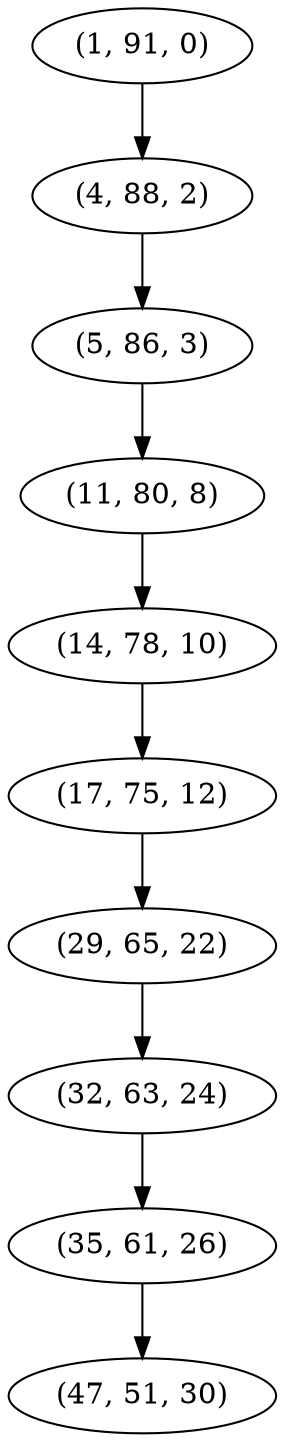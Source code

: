 digraph tree {
    "(1, 91, 0)";
    "(4, 88, 2)";
    "(5, 86, 3)";
    "(11, 80, 8)";
    "(14, 78, 10)";
    "(17, 75, 12)";
    "(29, 65, 22)";
    "(32, 63, 24)";
    "(35, 61, 26)";
    "(47, 51, 30)";
    "(1, 91, 0)" -> "(4, 88, 2)";
    "(4, 88, 2)" -> "(5, 86, 3)";
    "(5, 86, 3)" -> "(11, 80, 8)";
    "(11, 80, 8)" -> "(14, 78, 10)";
    "(14, 78, 10)" -> "(17, 75, 12)";
    "(17, 75, 12)" -> "(29, 65, 22)";
    "(29, 65, 22)" -> "(32, 63, 24)";
    "(32, 63, 24)" -> "(35, 61, 26)";
    "(35, 61, 26)" -> "(47, 51, 30)";
}

